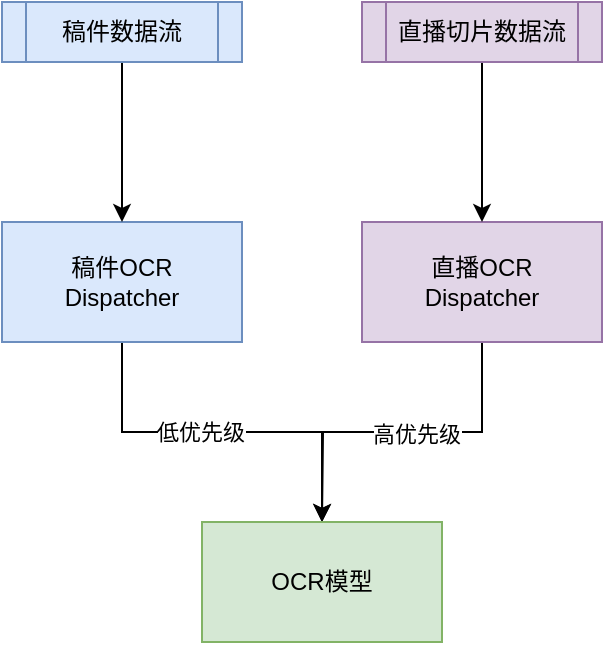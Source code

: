 <mxfile version="21.0.6" type="github">
  <diagram name="第 1 页" id="NV4lC5rSJv6wUXsmLk_9">
    <mxGraphModel dx="1434" dy="695" grid="0" gridSize="10" guides="1" tooltips="1" connect="1" arrows="1" fold="1" page="1" pageScale="1" pageWidth="827" pageHeight="1169" math="0" shadow="0">
      <root>
        <mxCell id="0" />
        <mxCell id="1" parent="0" />
        <mxCell id="QsNpBBdJaqJYQxIO41YF-9" style="edgeStyle=orthogonalEdgeStyle;rounded=0;orthogonalLoop=1;jettySize=auto;html=1;exitX=0.5;exitY=1;exitDx=0;exitDy=0;" edge="1" parent="1" source="QsNpBBdJaqJYQxIO41YF-1" target="QsNpBBdJaqJYQxIO41YF-8">
          <mxGeometry relative="1" as="geometry" />
        </mxCell>
        <mxCell id="QsNpBBdJaqJYQxIO41YF-11" value="低优先级" style="edgeLabel;html=1;align=center;verticalAlign=middle;resizable=0;points=[];" vertex="1" connectable="0" parent="QsNpBBdJaqJYQxIO41YF-9">
          <mxGeometry x="-0.116" relative="1" as="geometry">
            <mxPoint as="offset" />
          </mxGeometry>
        </mxCell>
        <mxCell id="QsNpBBdJaqJYQxIO41YF-1" value="稿件OCR&lt;br&gt;Dispatcher" style="rounded=0;whiteSpace=wrap;html=1;fillColor=#dae8fc;strokeColor=#6c8ebf;" vertex="1" parent="1">
          <mxGeometry x="160" y="250" width="120" height="60" as="geometry" />
        </mxCell>
        <mxCell id="QsNpBBdJaqJYQxIO41YF-10" style="edgeStyle=orthogonalEdgeStyle;rounded=0;orthogonalLoop=1;jettySize=auto;html=1;exitX=0.5;exitY=1;exitDx=0;exitDy=0;" edge="1" parent="1" source="QsNpBBdJaqJYQxIO41YF-6">
          <mxGeometry relative="1" as="geometry">
            <mxPoint x="320" y="400" as="targetPoint" />
          </mxGeometry>
        </mxCell>
        <mxCell id="QsNpBBdJaqJYQxIO41YF-12" value="高优先级" style="edgeLabel;html=1;align=center;verticalAlign=middle;resizable=0;points=[];" vertex="1" connectable="0" parent="QsNpBBdJaqJYQxIO41YF-10">
          <mxGeometry x="-0.082" y="1" relative="1" as="geometry">
            <mxPoint as="offset" />
          </mxGeometry>
        </mxCell>
        <mxCell id="QsNpBBdJaqJYQxIO41YF-6" value="直播OCR&lt;br&gt;Dispatcher" style="rounded=0;whiteSpace=wrap;html=1;fillColor=#e1d5e7;strokeColor=#9673a6;" vertex="1" parent="1">
          <mxGeometry x="340" y="250" width="120" height="60" as="geometry" />
        </mxCell>
        <mxCell id="QsNpBBdJaqJYQxIO41YF-8" value="OCR模型" style="rounded=0;whiteSpace=wrap;html=1;fillColor=#d5e8d4;strokeColor=#82b366;" vertex="1" parent="1">
          <mxGeometry x="260" y="400" width="120" height="60" as="geometry" />
        </mxCell>
        <mxCell id="QsNpBBdJaqJYQxIO41YF-17" style="edgeStyle=orthogonalEdgeStyle;rounded=0;orthogonalLoop=1;jettySize=auto;html=1;exitX=0.5;exitY=1;exitDx=0;exitDy=0;" edge="1" parent="1" source="QsNpBBdJaqJYQxIO41YF-14" target="QsNpBBdJaqJYQxIO41YF-1">
          <mxGeometry relative="1" as="geometry" />
        </mxCell>
        <mxCell id="QsNpBBdJaqJYQxIO41YF-14" value="稿件数据流" style="shape=process;whiteSpace=wrap;html=1;backgroundOutline=1;fillColor=#dae8fc;strokeColor=#6c8ebf;" vertex="1" parent="1">
          <mxGeometry x="160" y="140" width="120" height="30" as="geometry" />
        </mxCell>
        <mxCell id="QsNpBBdJaqJYQxIO41YF-16" style="edgeStyle=orthogonalEdgeStyle;rounded=0;orthogonalLoop=1;jettySize=auto;html=1;exitX=0.5;exitY=1;exitDx=0;exitDy=0;entryX=0.5;entryY=0;entryDx=0;entryDy=0;" edge="1" parent="1" source="QsNpBBdJaqJYQxIO41YF-15" target="QsNpBBdJaqJYQxIO41YF-6">
          <mxGeometry relative="1" as="geometry" />
        </mxCell>
        <mxCell id="QsNpBBdJaqJYQxIO41YF-15" value="直播切片数据流" style="shape=process;whiteSpace=wrap;html=1;backgroundOutline=1;fillColor=#e1d5e7;strokeColor=#9673a6;" vertex="1" parent="1">
          <mxGeometry x="340" y="140" width="120" height="30" as="geometry" />
        </mxCell>
      </root>
    </mxGraphModel>
  </diagram>
</mxfile>
